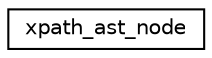 digraph G
{
 // INTERACTIVE_SVG=YES
  edge [fontname="Helvetica",fontsize="10",labelfontname="Helvetica",labelfontsize="10"];
  node [fontname="Helvetica",fontsize="10",shape=record];
  rankdir="LR";
  Node1 [label="xpath_ast_node",height=0.2,width=0.4,color="black", fillcolor="white", style="filled",URL="$d3/dc5/classxpath__ast__node.html"];
}
